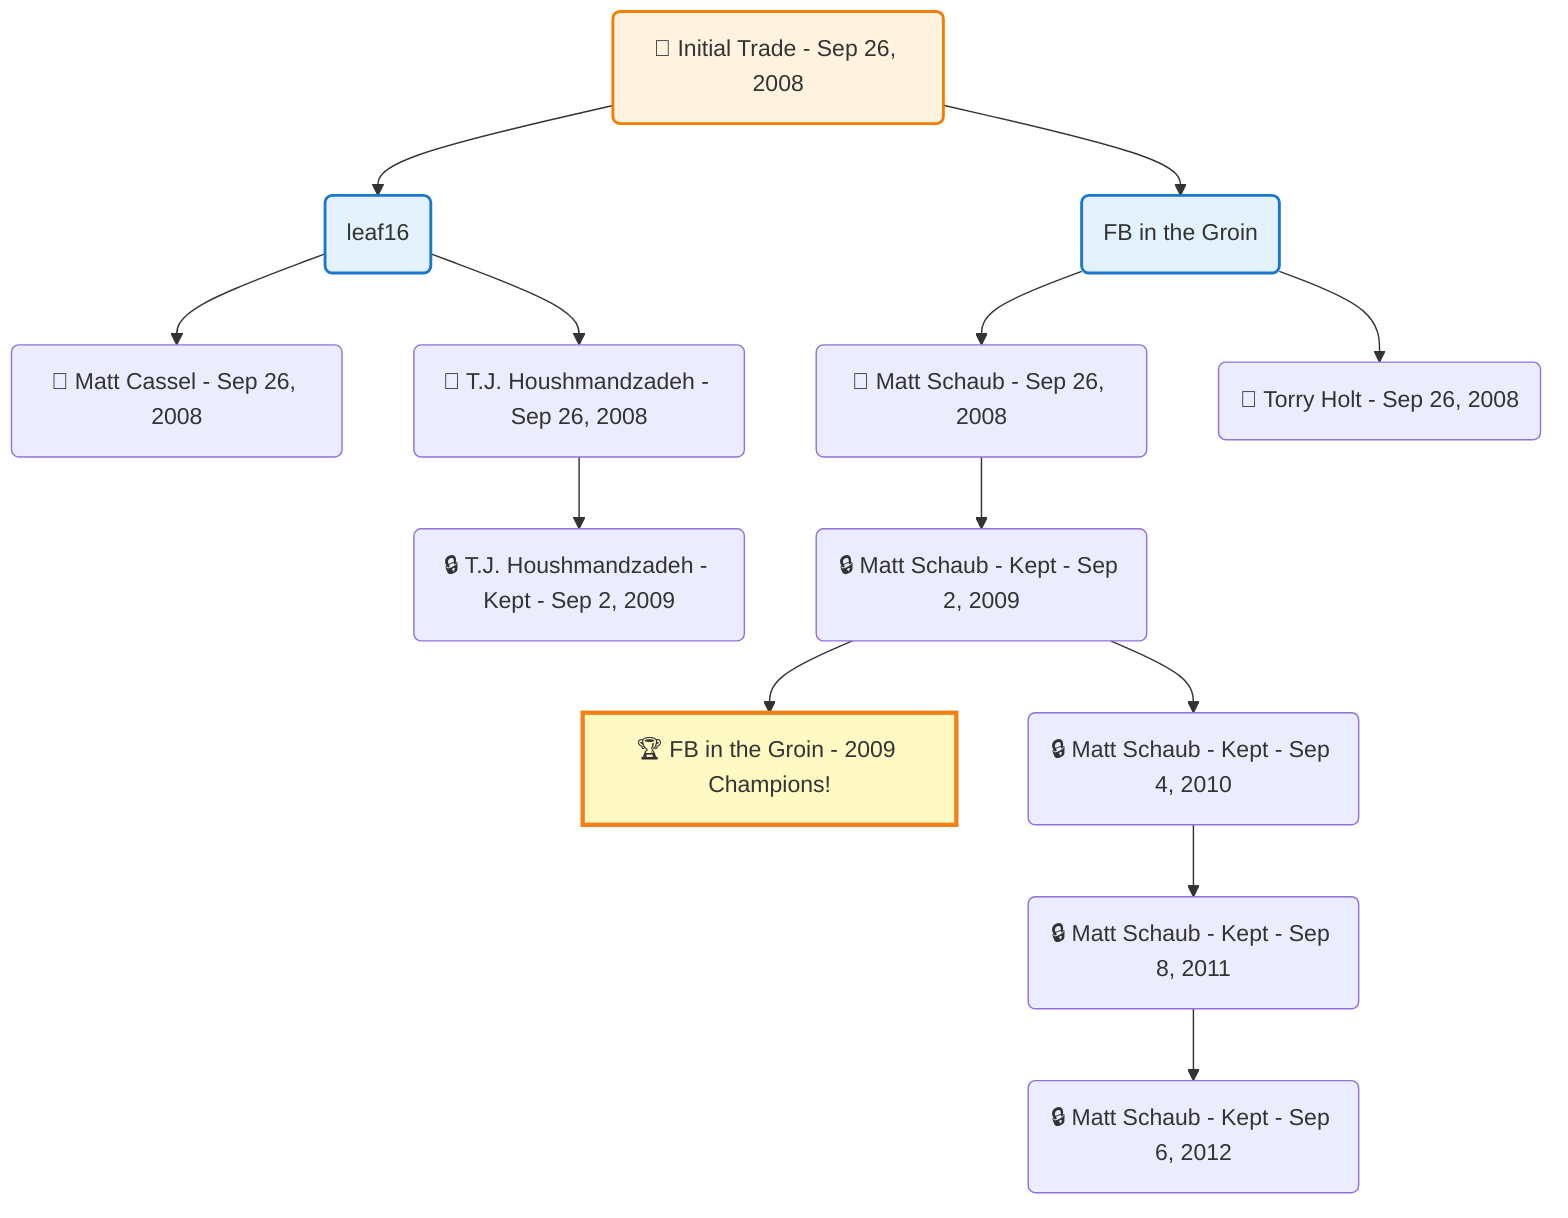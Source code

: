 flowchart TD

    TRADE_MAIN("🔄 Initial Trade - Sep 26, 2008")
    TEAM_1("leaf16")
    TEAM_2("FB in the Groin")
    NODE_f6283f98-d4e0-4556-ba50-3b9c539e38a9("🔄 Matt Cassel - Sep 26, 2008")
    NODE_80fe1479-fb68-49b5-9a77-a2f7643490f1("🔄 Matt Schaub - Sep 26, 2008")
    NODE_726d7ac3-931c-4f4a-9728-92945de0d729("🔒 Matt Schaub - Kept - Sep 2, 2009")
    CHAMP_f483ecf1-cd17-4991-854b-e52dfc957b45_2009["🏆 FB in the Groin - 2009 Champions!"]
    NODE_d2ccfb73-7305-4dc9-81e8-3ab1185714e5("🔒 Matt Schaub - Kept - Sep 4, 2010")
    NODE_d6d5e62c-5a0b-448d-b171-fb11cbb16ff3("🔒 Matt Schaub - Kept - Sep 8, 2011")
    NODE_dd0f2844-9f92-4e12-b3d7-0440e08c67fe("🔒 Matt Schaub - Kept - Sep 6, 2012")
    NODE_3c4c1045-0f0e-476c-aa84-d71204a0019c("🔄 Torry Holt - Sep 26, 2008")
    NODE_b4480c41-fd86-467f-a24b-fb59f08029b3("🔄 T.J. Houshmandzadeh - Sep 26, 2008")
    NODE_f4d0e011-bc28-4b46-b217-2e1028779dc1("🔒 T.J. Houshmandzadeh - Kept - Sep 2, 2009")

    TRADE_MAIN --> TEAM_1
    TRADE_MAIN --> TEAM_2
    TEAM_1 --> NODE_f6283f98-d4e0-4556-ba50-3b9c539e38a9
    TEAM_2 --> NODE_80fe1479-fb68-49b5-9a77-a2f7643490f1
    NODE_80fe1479-fb68-49b5-9a77-a2f7643490f1 --> NODE_726d7ac3-931c-4f4a-9728-92945de0d729
    NODE_726d7ac3-931c-4f4a-9728-92945de0d729 --> CHAMP_f483ecf1-cd17-4991-854b-e52dfc957b45_2009
    NODE_726d7ac3-931c-4f4a-9728-92945de0d729 --> NODE_d2ccfb73-7305-4dc9-81e8-3ab1185714e5
    NODE_d2ccfb73-7305-4dc9-81e8-3ab1185714e5 --> NODE_d6d5e62c-5a0b-448d-b171-fb11cbb16ff3
    NODE_d6d5e62c-5a0b-448d-b171-fb11cbb16ff3 --> NODE_dd0f2844-9f92-4e12-b3d7-0440e08c67fe
    TEAM_2 --> NODE_3c4c1045-0f0e-476c-aa84-d71204a0019c
    TEAM_1 --> NODE_b4480c41-fd86-467f-a24b-fb59f08029b3
    NODE_b4480c41-fd86-467f-a24b-fb59f08029b3 --> NODE_f4d0e011-bc28-4b46-b217-2e1028779dc1

    %% Node styling
    classDef teamNode fill:#e3f2fd,stroke:#1976d2,stroke-width:2px
    classDef tradeNode fill:#fff3e0,stroke:#f57c00,stroke-width:2px
    classDef playerNode fill:#f3e5f5,stroke:#7b1fa2,stroke-width:1px
    classDef nonRootPlayerNode fill:#f5f5f5,stroke:#757575,stroke-width:1px
    classDef endNode fill:#ffebee,stroke:#c62828,stroke-width:2px
    classDef waiverNode fill:#e8f5e8,stroke:#388e3c,stroke-width:2px
    classDef championshipNode fill:#fff9c4,stroke:#f57f17,stroke-width:3px

    class TEAM_1,TEAM_2 teamNode
    class CHAMP_f483ecf1-cd17-4991-854b-e52dfc957b45_2009 championshipNode
    class TRADE_MAIN tradeNode